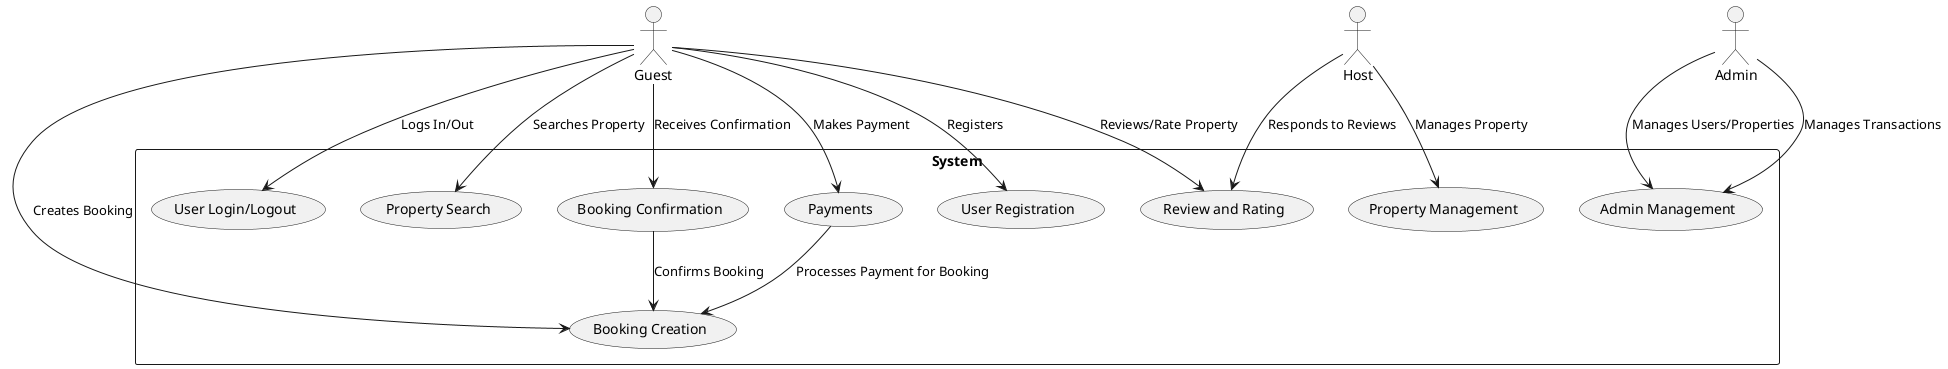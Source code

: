 @startuml
!define RECTANGLE class

actor Guest
actor Host
actor Admin

rectangle System {
  usecase "User Registration" as UC1
  usecase "User Login/Logout" as UC2
  usecase "Property Management" as UC3
  usecase "Property Search" as UC4
  usecase "Booking Creation" as UC5
  usecase "Booking Confirmation" as UC6
  usecase "Payments" as UC7
  usecase "Review and Rating" as UC8
  usecase "Admin Management" as UC9
}

Guest --> UC1 : "Registers"
Guest --> UC2 : "Logs In/Out"
Guest --> UC4 : "Searches Property"
Guest --> UC5 : "Creates Booking"
Guest --> UC6 : "Receives Confirmation"
Guest --> UC7 : "Makes Payment"
Guest --> UC8 : "Reviews/Rate Property"

Host --> UC3 : "Manages Property"
Host --> UC8 : "Responds to Reviews"

Admin --> UC9 : "Manages Users/Properties"
Admin --> UC9 : "Manages Transactions"

UC7 --> UC5 : "Processes Payment for Booking"
UC6 --> UC5 : "Confirms Booking"

@enduml
